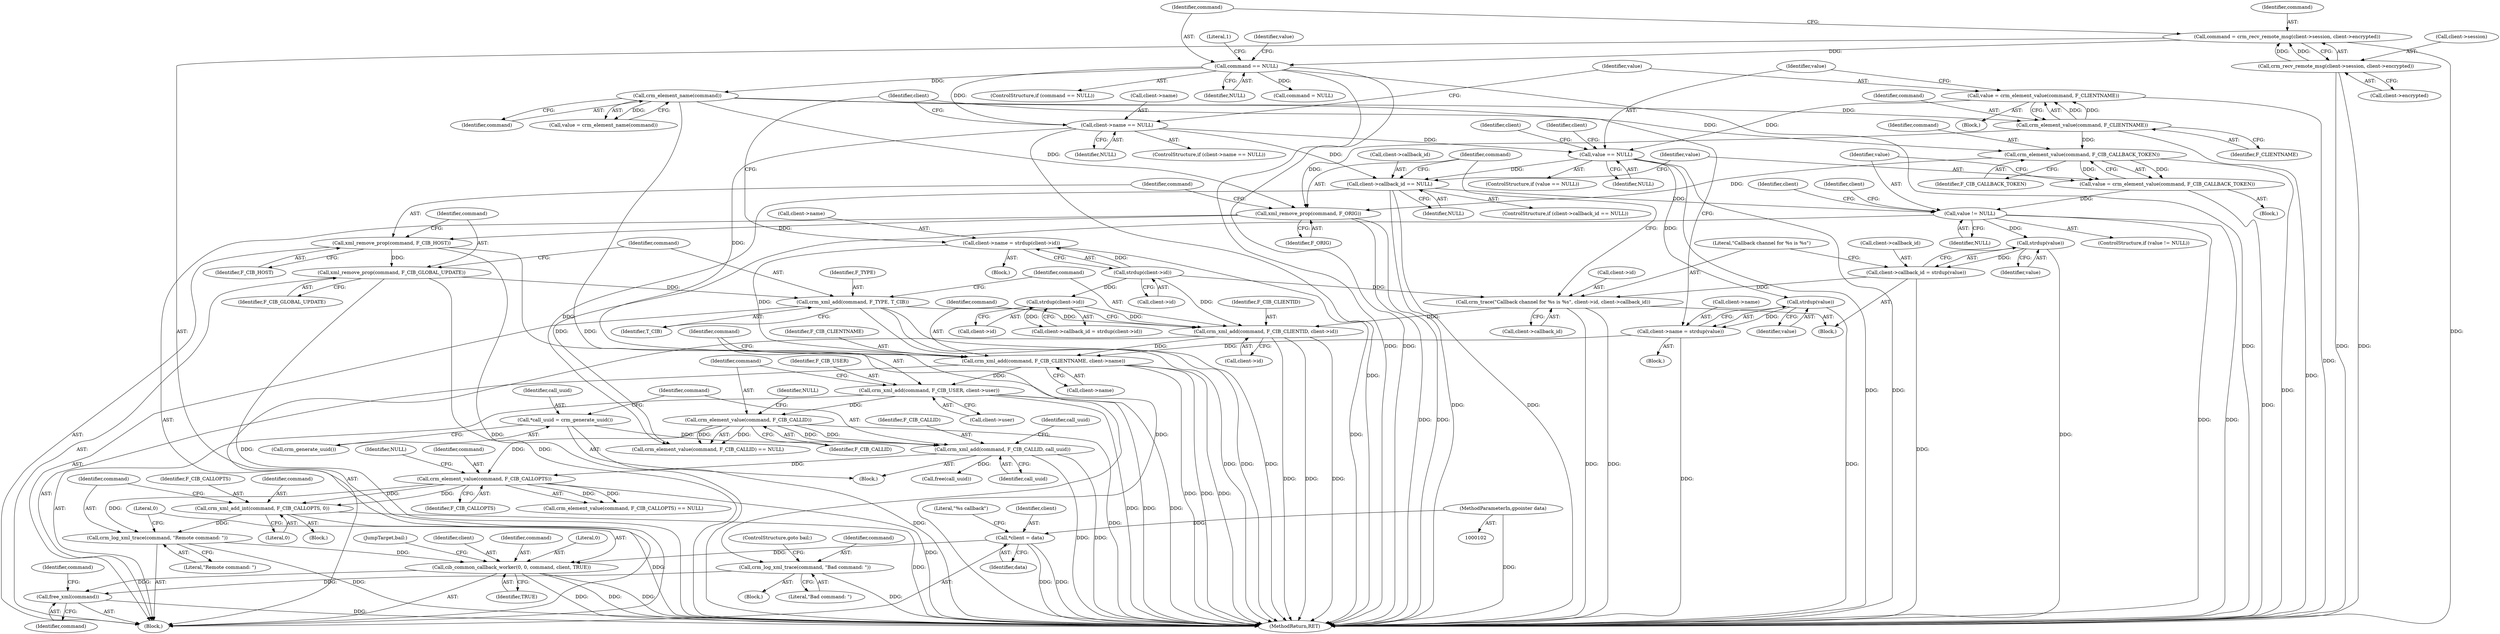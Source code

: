 digraph "0_pacemaker_564f7cc2a51dcd2f28ab12a13394f31be5aa3c93_3@API" {
"1000298" [label="(Call,free_xml(command))"];
"1000291" [label="(Call,cib_common_callback_worker(0, 0, command, client, TRUE))"];
"1000288" [label="(Call,crm_log_xml_trace(command, \"Remote command: \"))"];
"1000284" [label="(Call,crm_xml_add_int(command, F_CIB_CALLOPTS, 0))"];
"1000279" [label="(Call,crm_element_value(command, F_CIB_CALLOPTS))"];
"1000262" [label="(Call,crm_element_value(command, F_CIB_CALLID))"];
"1000254" [label="(Call,crm_xml_add(command, F_CIB_USER, client->user))"];
"1000248" [label="(Call,crm_xml_add(command, F_CIB_CLIENTNAME, client->name))"];
"1000242" [label="(Call,crm_xml_add(command, F_CIB_CLIENTID, client->id))"];
"1000238" [label="(Call,crm_xml_add(command, F_TYPE, T_CIB))"];
"1000235" [label="(Call,xml_remove_prop(command, F_CIB_GLOBAL_UPDATE))"];
"1000232" [label="(Call,xml_remove_prop(command, F_CIB_HOST))"];
"1000229" [label="(Call,xml_remove_prop(command, F_ORIG))"];
"1000144" [label="(Call,crm_element_name(command))"];
"1000135" [label="(Call,command == NULL)"];
"1000125" [label="(Call,command = crm_recv_remote_msg(client->session, client->encrypted))"];
"1000127" [label="(Call,crm_recv_remote_msg(client->session, client->encrypted))"];
"1000197" [label="(Call,crm_element_value(command, F_CIB_CALLBACK_TOKEN))"];
"1000164" [label="(Call,crm_element_value(command, F_CLIENTNAME))"];
"1000225" [label="(Call,strdup(client->id))"];
"1000176" [label="(Call,strdup(client->id))"];
"1000211" [label="(Call,crm_trace(\"Callback channel for %s is %s\", client->id, client->callback_id))"];
"1000205" [label="(Call,client->callback_id = strdup(value))"];
"1000209" [label="(Call,strdup(value))"];
"1000201" [label="(Call,value != NULL)"];
"1000195" [label="(Call,value = crm_element_value(command, F_CIB_CALLBACK_TOKEN))"];
"1000189" [label="(Call,client->callback_id == NULL)"];
"1000156" [label="(Call,client->name == NULL)"];
"1000168" [label="(Call,value == NULL)"];
"1000162" [label="(Call,value = crm_element_value(command, F_CLIENTNAME))"];
"1000172" [label="(Call,client->name = strdup(client->id))"];
"1000182" [label="(Call,client->name = strdup(value))"];
"1000186" [label="(Call,strdup(value))"];
"1000271" [label="(Call,crm_xml_add(command, F_CIB_CALLID, call_uuid))"];
"1000268" [label="(Call,*call_uuid = crm_generate_uuid())"];
"1000114" [label="(Call,*client = data)"];
"1000103" [label="(MethodParameterIn,gpointer data)"];
"1000151" [label="(Call,crm_log_xml_trace(command, \"Bad command: \"))"];
"1000249" [label="(Identifier,command)"];
"1000242" [label="(Call,crm_xml_add(command, F_CIB_CLIENTID, client->id))"];
"1000145" [label="(Identifier,command)"];
"1000193" [label="(Identifier,NULL)"];
"1000186" [label="(Call,strdup(value))"];
"1000183" [label="(Call,client->name)"];
"1000285" [label="(Identifier,command)"];
"1000287" [label="(Literal,0)"];
"1000265" [label="(Identifier,NULL)"];
"1000170" [label="(Identifier,NULL)"];
"1000234" [label="(Identifier,F_CIB_HOST)"];
"1000150" [label="(Block,)"];
"1000295" [label="(Identifier,client)"];
"1000163" [label="(Identifier,value)"];
"1000271" [label="(Call,crm_xml_add(command, F_CIB_CALLID, call_uuid))"];
"1000166" [label="(Identifier,F_CLIENTNAME)"];
"1000181" [label="(Block,)"];
"1000134" [label="(ControlStructure,if (command == NULL))"];
"1000116" [label="(Identifier,data)"];
"1000294" [label="(Identifier,command)"];
"1000190" [label="(Call,client->callback_id)"];
"1000194" [label="(Block,)"];
"1000281" [label="(Identifier,F_CIB_CALLOPTS)"];
"1000255" [label="(Identifier,command)"];
"1000263" [label="(Identifier,command)"];
"1000225" [label="(Call,strdup(client->id))"];
"1000276" [label="(Identifier,call_uuid)"];
"1000254" [label="(Call,crm_xml_add(command, F_CIB_USER, client->user))"];
"1000188" [label="(ControlStructure,if (client->callback_id == NULL))"];
"1000213" [label="(Call,client->id)"];
"1000251" [label="(Call,client->name)"];
"1000207" [label="(Identifier,client)"];
"1000205" [label="(Call,client->callback_id = strdup(value))"];
"1000279" [label="(Call,crm_element_value(command, F_CIB_CALLOPTS))"];
"1000202" [label="(Identifier,value)"];
"1000201" [label="(Call,value != NULL)"];
"1000154" [label="(ControlStructure,goto bail;)"];
"1000256" [label="(Identifier,F_CIB_USER)"];
"1000283" [label="(Block,)"];
"1000286" [label="(Identifier,F_CIB_CALLOPTS)"];
"1000240" [label="(Identifier,F_TYPE)"];
"1000278" [label="(Call,crm_element_value(command, F_CIB_CALLOPTS) == NULL)"];
"1000212" [label="(Literal,\"Callback channel for %s is %s\")"];
"1000189" [label="(Call,client->callback_id == NULL)"];
"1000237" [label="(Identifier,F_CIB_GLOBAL_UPDATE)"];
"1000296" [label="(Identifier,TRUE)"];
"1000284" [label="(Call,crm_xml_add_int(command, F_CIB_CALLOPTS, 0))"];
"1000206" [label="(Call,client->callback_id)"];
"1000164" [label="(Call,crm_element_value(command, F_CLIENTNAME))"];
"1000245" [label="(Call,client->id)"];
"1000305" [label="(MethodReturn,RET)"];
"1000168" [label="(Call,value == NULL)"];
"1000269" [label="(Identifier,call_uuid)"];
"1000226" [label="(Call,client->id)"];
"1000273" [label="(Identifier,F_CIB_CALLID)"];
"1000261" [label="(Call,crm_element_value(command, F_CIB_CALLID) == NULL)"];
"1000230" [label="(Identifier,command)"];
"1000297" [label="(JumpTarget,bail:)"];
"1000292" [label="(Literal,0)"];
"1000196" [label="(Identifier,value)"];
"1000229" [label="(Call,xml_remove_prop(command, F_ORIG))"];
"1000223" [label="(Identifier,client)"];
"1000157" [label="(Call,client->name)"];
"1000211" [label="(Call,crm_trace(\"Callback channel for %s is %s\", client->id, client->callback_id))"];
"1000153" [label="(Literal,\"Bad command: \")"];
"1000173" [label="(Call,client->name)"];
"1000291" [label="(Call,cib_common_callback_worker(0, 0, command, client, TRUE))"];
"1000156" [label="(Call,client->name == NULL)"];
"1000262" [label="(Call,crm_element_value(command, F_CIB_CALLID))"];
"1000210" [label="(Identifier,value)"];
"1000182" [label="(Call,client->name = strdup(value))"];
"1000290" [label="(Literal,\"Remote command: \")"];
"1000187" [label="(Identifier,value)"];
"1000270" [label="(Call,crm_generate_uuid())"];
"1000131" [label="(Call,client->encrypted)"];
"1000172" [label="(Call,client->name = strdup(client->id))"];
"1000241" [label="(Identifier,T_CIB)"];
"1000165" [label="(Identifier,command)"];
"1000232" [label="(Call,xml_remove_prop(command, F_CIB_HOST))"];
"1000209" [label="(Call,strdup(value))"];
"1000235" [label="(Call,xml_remove_prop(command, F_CIB_GLOBAL_UPDATE))"];
"1000161" [label="(Block,)"];
"1000257" [label="(Call,client->user)"];
"1000236" [label="(Identifier,command)"];
"1000137" [label="(Identifier,NULL)"];
"1000221" [label="(Call,client->callback_id = strdup(client->id))"];
"1000282" [label="(Identifier,NULL)"];
"1000199" [label="(Identifier,F_CIB_CALLBACK_TOKEN)"];
"1000155" [label="(ControlStructure,if (client->name == NULL))"];
"1000204" [label="(Block,)"];
"1000144" [label="(Call,crm_element_name(command))"];
"1000162" [label="(Call,value = crm_element_value(command, F_CLIENTNAME))"];
"1000136" [label="(Identifier,command)"];
"1000143" [label="(Identifier,value)"];
"1000177" [label="(Call,client->id)"];
"1000293" [label="(Literal,0)"];
"1000167" [label="(ControlStructure,if (value == NULL))"];
"1000184" [label="(Identifier,client)"];
"1000195" [label="(Call,value = crm_element_value(command, F_CIB_CALLBACK_TOKEN))"];
"1000174" [label="(Identifier,client)"];
"1000128" [label="(Call,client->session)"];
"1000274" [label="(Identifier,call_uuid)"];
"1000298" [label="(Call,free_xml(command))"];
"1000238" [label="(Call,crm_xml_add(command, F_TYPE, T_CIB))"];
"1000191" [label="(Identifier,client)"];
"1000171" [label="(Block,)"];
"1000151" [label="(Call,crm_log_xml_trace(command, \"Bad command: \"))"];
"1000264" [label="(Identifier,F_CIB_CALLID)"];
"1000280" [label="(Identifier,command)"];
"1000239" [label="(Identifier,command)"];
"1000141" [label="(Literal,1)"];
"1000216" [label="(Call,client->callback_id)"];
"1000272" [label="(Identifier,command)"];
"1000160" [label="(Identifier,NULL)"];
"1000118" [label="(Literal,\"%s callback\")"];
"1000266" [label="(Block,)"];
"1000268" [label="(Call,*call_uuid = crm_generate_uuid())"];
"1000203" [label="(Identifier,NULL)"];
"1000300" [label="(Call,command = NULL)"];
"1000142" [label="(Call,value = crm_element_name(command))"];
"1000115" [label="(Identifier,client)"];
"1000233" [label="(Identifier,command)"];
"1000244" [label="(Identifier,F_CIB_CLIENTID)"];
"1000197" [label="(Call,crm_element_value(command, F_CIB_CALLBACK_TOKEN))"];
"1000248" [label="(Call,crm_xml_add(command, F_CIB_CLIENTNAME, client->name))"];
"1000250" [label="(Identifier,F_CIB_CLIENTNAME)"];
"1000176" [label="(Call,strdup(client->id))"];
"1000288" [label="(Call,crm_log_xml_trace(command, \"Remote command: \"))"];
"1000275" [label="(Call,free(call_uuid))"];
"1000114" [label="(Call,*client = data)"];
"1000126" [label="(Identifier,command)"];
"1000299" [label="(Identifier,command)"];
"1000243" [label="(Identifier,command)"];
"1000152" [label="(Identifier,command)"];
"1000127" [label="(Call,crm_recv_remote_msg(client->session, client->encrypted))"];
"1000125" [label="(Call,command = crm_recv_remote_msg(client->session, client->encrypted))"];
"1000198" [label="(Identifier,command)"];
"1000135" [label="(Call,command == NULL)"];
"1000289" [label="(Identifier,command)"];
"1000301" [label="(Identifier,command)"];
"1000169" [label="(Identifier,value)"];
"1000231" [label="(Identifier,F_ORIG)"];
"1000104" [label="(Block,)"];
"1000200" [label="(ControlStructure,if (value != NULL))"];
"1000103" [label="(MethodParameterIn,gpointer data)"];
"1000298" -> "1000104"  [label="AST: "];
"1000298" -> "1000299"  [label="CFG: "];
"1000299" -> "1000298"  [label="AST: "];
"1000301" -> "1000298"  [label="CFG: "];
"1000298" -> "1000305"  [label="DDG: "];
"1000291" -> "1000298"  [label="DDG: "];
"1000151" -> "1000298"  [label="DDG: "];
"1000291" -> "1000104"  [label="AST: "];
"1000291" -> "1000296"  [label="CFG: "];
"1000292" -> "1000291"  [label="AST: "];
"1000293" -> "1000291"  [label="AST: "];
"1000294" -> "1000291"  [label="AST: "];
"1000295" -> "1000291"  [label="AST: "];
"1000296" -> "1000291"  [label="AST: "];
"1000297" -> "1000291"  [label="CFG: "];
"1000291" -> "1000305"  [label="DDG: "];
"1000291" -> "1000305"  [label="DDG: "];
"1000291" -> "1000305"  [label="DDG: "];
"1000288" -> "1000291"  [label="DDG: "];
"1000114" -> "1000291"  [label="DDG: "];
"1000288" -> "1000104"  [label="AST: "];
"1000288" -> "1000290"  [label="CFG: "];
"1000289" -> "1000288"  [label="AST: "];
"1000290" -> "1000288"  [label="AST: "];
"1000292" -> "1000288"  [label="CFG: "];
"1000288" -> "1000305"  [label="DDG: "];
"1000284" -> "1000288"  [label="DDG: "];
"1000279" -> "1000288"  [label="DDG: "];
"1000284" -> "1000283"  [label="AST: "];
"1000284" -> "1000287"  [label="CFG: "];
"1000285" -> "1000284"  [label="AST: "];
"1000286" -> "1000284"  [label="AST: "];
"1000287" -> "1000284"  [label="AST: "];
"1000289" -> "1000284"  [label="CFG: "];
"1000284" -> "1000305"  [label="DDG: "];
"1000284" -> "1000305"  [label="DDG: "];
"1000279" -> "1000284"  [label="DDG: "];
"1000279" -> "1000284"  [label="DDG: "];
"1000279" -> "1000278"  [label="AST: "];
"1000279" -> "1000281"  [label="CFG: "];
"1000280" -> "1000279"  [label="AST: "];
"1000281" -> "1000279"  [label="AST: "];
"1000282" -> "1000279"  [label="CFG: "];
"1000279" -> "1000305"  [label="DDG: "];
"1000279" -> "1000278"  [label="DDG: "];
"1000279" -> "1000278"  [label="DDG: "];
"1000262" -> "1000279"  [label="DDG: "];
"1000271" -> "1000279"  [label="DDG: "];
"1000262" -> "1000261"  [label="AST: "];
"1000262" -> "1000264"  [label="CFG: "];
"1000263" -> "1000262"  [label="AST: "];
"1000264" -> "1000262"  [label="AST: "];
"1000265" -> "1000262"  [label="CFG: "];
"1000262" -> "1000305"  [label="DDG: "];
"1000262" -> "1000261"  [label="DDG: "];
"1000262" -> "1000261"  [label="DDG: "];
"1000254" -> "1000262"  [label="DDG: "];
"1000262" -> "1000271"  [label="DDG: "];
"1000262" -> "1000271"  [label="DDG: "];
"1000254" -> "1000104"  [label="AST: "];
"1000254" -> "1000257"  [label="CFG: "];
"1000255" -> "1000254"  [label="AST: "];
"1000256" -> "1000254"  [label="AST: "];
"1000257" -> "1000254"  [label="AST: "];
"1000263" -> "1000254"  [label="CFG: "];
"1000254" -> "1000305"  [label="DDG: "];
"1000254" -> "1000305"  [label="DDG: "];
"1000254" -> "1000305"  [label="DDG: "];
"1000248" -> "1000254"  [label="DDG: "];
"1000248" -> "1000104"  [label="AST: "];
"1000248" -> "1000251"  [label="CFG: "];
"1000249" -> "1000248"  [label="AST: "];
"1000250" -> "1000248"  [label="AST: "];
"1000251" -> "1000248"  [label="AST: "];
"1000255" -> "1000248"  [label="CFG: "];
"1000248" -> "1000305"  [label="DDG: "];
"1000248" -> "1000305"  [label="DDG: "];
"1000248" -> "1000305"  [label="DDG: "];
"1000242" -> "1000248"  [label="DDG: "];
"1000156" -> "1000248"  [label="DDG: "];
"1000172" -> "1000248"  [label="DDG: "];
"1000182" -> "1000248"  [label="DDG: "];
"1000242" -> "1000104"  [label="AST: "];
"1000242" -> "1000245"  [label="CFG: "];
"1000243" -> "1000242"  [label="AST: "];
"1000244" -> "1000242"  [label="AST: "];
"1000245" -> "1000242"  [label="AST: "];
"1000249" -> "1000242"  [label="CFG: "];
"1000242" -> "1000305"  [label="DDG: "];
"1000242" -> "1000305"  [label="DDG: "];
"1000242" -> "1000305"  [label="DDG: "];
"1000238" -> "1000242"  [label="DDG: "];
"1000225" -> "1000242"  [label="DDG: "];
"1000211" -> "1000242"  [label="DDG: "];
"1000176" -> "1000242"  [label="DDG: "];
"1000238" -> "1000104"  [label="AST: "];
"1000238" -> "1000241"  [label="CFG: "];
"1000239" -> "1000238"  [label="AST: "];
"1000240" -> "1000238"  [label="AST: "];
"1000241" -> "1000238"  [label="AST: "];
"1000243" -> "1000238"  [label="CFG: "];
"1000238" -> "1000305"  [label="DDG: "];
"1000238" -> "1000305"  [label="DDG: "];
"1000238" -> "1000305"  [label="DDG: "];
"1000235" -> "1000238"  [label="DDG: "];
"1000235" -> "1000104"  [label="AST: "];
"1000235" -> "1000237"  [label="CFG: "];
"1000236" -> "1000235"  [label="AST: "];
"1000237" -> "1000235"  [label="AST: "];
"1000239" -> "1000235"  [label="CFG: "];
"1000235" -> "1000305"  [label="DDG: "];
"1000235" -> "1000305"  [label="DDG: "];
"1000232" -> "1000235"  [label="DDG: "];
"1000232" -> "1000104"  [label="AST: "];
"1000232" -> "1000234"  [label="CFG: "];
"1000233" -> "1000232"  [label="AST: "];
"1000234" -> "1000232"  [label="AST: "];
"1000236" -> "1000232"  [label="CFG: "];
"1000232" -> "1000305"  [label="DDG: "];
"1000232" -> "1000305"  [label="DDG: "];
"1000229" -> "1000232"  [label="DDG: "];
"1000229" -> "1000104"  [label="AST: "];
"1000229" -> "1000231"  [label="CFG: "];
"1000230" -> "1000229"  [label="AST: "];
"1000231" -> "1000229"  [label="AST: "];
"1000233" -> "1000229"  [label="CFG: "];
"1000229" -> "1000305"  [label="DDG: "];
"1000229" -> "1000305"  [label="DDG: "];
"1000144" -> "1000229"  [label="DDG: "];
"1000197" -> "1000229"  [label="DDG: "];
"1000164" -> "1000229"  [label="DDG: "];
"1000144" -> "1000142"  [label="AST: "];
"1000144" -> "1000145"  [label="CFG: "];
"1000145" -> "1000144"  [label="AST: "];
"1000142" -> "1000144"  [label="CFG: "];
"1000144" -> "1000142"  [label="DDG: "];
"1000135" -> "1000144"  [label="DDG: "];
"1000144" -> "1000151"  [label="DDG: "];
"1000144" -> "1000164"  [label="DDG: "];
"1000144" -> "1000197"  [label="DDG: "];
"1000135" -> "1000134"  [label="AST: "];
"1000135" -> "1000137"  [label="CFG: "];
"1000136" -> "1000135"  [label="AST: "];
"1000137" -> "1000135"  [label="AST: "];
"1000141" -> "1000135"  [label="CFG: "];
"1000143" -> "1000135"  [label="CFG: "];
"1000135" -> "1000305"  [label="DDG: "];
"1000135" -> "1000305"  [label="DDG: "];
"1000135" -> "1000305"  [label="DDG: "];
"1000125" -> "1000135"  [label="DDG: "];
"1000135" -> "1000156"  [label="DDG: "];
"1000135" -> "1000300"  [label="DDG: "];
"1000125" -> "1000104"  [label="AST: "];
"1000125" -> "1000127"  [label="CFG: "];
"1000126" -> "1000125"  [label="AST: "];
"1000127" -> "1000125"  [label="AST: "];
"1000136" -> "1000125"  [label="CFG: "];
"1000125" -> "1000305"  [label="DDG: "];
"1000127" -> "1000125"  [label="DDG: "];
"1000127" -> "1000125"  [label="DDG: "];
"1000127" -> "1000131"  [label="CFG: "];
"1000128" -> "1000127"  [label="AST: "];
"1000131" -> "1000127"  [label="AST: "];
"1000127" -> "1000305"  [label="DDG: "];
"1000127" -> "1000305"  [label="DDG: "];
"1000197" -> "1000195"  [label="AST: "];
"1000197" -> "1000199"  [label="CFG: "];
"1000198" -> "1000197"  [label="AST: "];
"1000199" -> "1000197"  [label="AST: "];
"1000195" -> "1000197"  [label="CFG: "];
"1000197" -> "1000305"  [label="DDG: "];
"1000197" -> "1000195"  [label="DDG: "];
"1000197" -> "1000195"  [label="DDG: "];
"1000164" -> "1000197"  [label="DDG: "];
"1000164" -> "1000162"  [label="AST: "];
"1000164" -> "1000166"  [label="CFG: "];
"1000165" -> "1000164"  [label="AST: "];
"1000166" -> "1000164"  [label="AST: "];
"1000162" -> "1000164"  [label="CFG: "];
"1000164" -> "1000305"  [label="DDG: "];
"1000164" -> "1000162"  [label="DDG: "];
"1000164" -> "1000162"  [label="DDG: "];
"1000225" -> "1000221"  [label="AST: "];
"1000225" -> "1000226"  [label="CFG: "];
"1000226" -> "1000225"  [label="AST: "];
"1000221" -> "1000225"  [label="CFG: "];
"1000225" -> "1000221"  [label="DDG: "];
"1000176" -> "1000225"  [label="DDG: "];
"1000176" -> "1000172"  [label="AST: "];
"1000176" -> "1000177"  [label="CFG: "];
"1000177" -> "1000176"  [label="AST: "];
"1000172" -> "1000176"  [label="CFG: "];
"1000176" -> "1000172"  [label="DDG: "];
"1000176" -> "1000211"  [label="DDG: "];
"1000211" -> "1000204"  [label="AST: "];
"1000211" -> "1000216"  [label="CFG: "];
"1000212" -> "1000211"  [label="AST: "];
"1000213" -> "1000211"  [label="AST: "];
"1000216" -> "1000211"  [label="AST: "];
"1000230" -> "1000211"  [label="CFG: "];
"1000211" -> "1000305"  [label="DDG: "];
"1000211" -> "1000305"  [label="DDG: "];
"1000205" -> "1000211"  [label="DDG: "];
"1000205" -> "1000204"  [label="AST: "];
"1000205" -> "1000209"  [label="CFG: "];
"1000206" -> "1000205"  [label="AST: "];
"1000209" -> "1000205"  [label="AST: "];
"1000212" -> "1000205"  [label="CFG: "];
"1000205" -> "1000305"  [label="DDG: "];
"1000209" -> "1000205"  [label="DDG: "];
"1000209" -> "1000210"  [label="CFG: "];
"1000210" -> "1000209"  [label="AST: "];
"1000209" -> "1000305"  [label="DDG: "];
"1000201" -> "1000209"  [label="DDG: "];
"1000201" -> "1000200"  [label="AST: "];
"1000201" -> "1000203"  [label="CFG: "];
"1000202" -> "1000201"  [label="AST: "];
"1000203" -> "1000201"  [label="AST: "];
"1000207" -> "1000201"  [label="CFG: "];
"1000223" -> "1000201"  [label="CFG: "];
"1000201" -> "1000305"  [label="DDG: "];
"1000201" -> "1000305"  [label="DDG: "];
"1000195" -> "1000201"  [label="DDG: "];
"1000189" -> "1000201"  [label="DDG: "];
"1000201" -> "1000261"  [label="DDG: "];
"1000195" -> "1000194"  [label="AST: "];
"1000196" -> "1000195"  [label="AST: "];
"1000202" -> "1000195"  [label="CFG: "];
"1000195" -> "1000305"  [label="DDG: "];
"1000189" -> "1000188"  [label="AST: "];
"1000189" -> "1000193"  [label="CFG: "];
"1000190" -> "1000189"  [label="AST: "];
"1000193" -> "1000189"  [label="AST: "];
"1000196" -> "1000189"  [label="CFG: "];
"1000230" -> "1000189"  [label="CFG: "];
"1000189" -> "1000305"  [label="DDG: "];
"1000189" -> "1000305"  [label="DDG: "];
"1000156" -> "1000189"  [label="DDG: "];
"1000168" -> "1000189"  [label="DDG: "];
"1000189" -> "1000261"  [label="DDG: "];
"1000156" -> "1000155"  [label="AST: "];
"1000156" -> "1000160"  [label="CFG: "];
"1000157" -> "1000156"  [label="AST: "];
"1000160" -> "1000156"  [label="AST: "];
"1000163" -> "1000156"  [label="CFG: "];
"1000191" -> "1000156"  [label="CFG: "];
"1000156" -> "1000305"  [label="DDG: "];
"1000156" -> "1000168"  [label="DDG: "];
"1000168" -> "1000167"  [label="AST: "];
"1000168" -> "1000170"  [label="CFG: "];
"1000169" -> "1000168"  [label="AST: "];
"1000170" -> "1000168"  [label="AST: "];
"1000174" -> "1000168"  [label="CFG: "];
"1000184" -> "1000168"  [label="CFG: "];
"1000168" -> "1000305"  [label="DDG: "];
"1000168" -> "1000305"  [label="DDG: "];
"1000162" -> "1000168"  [label="DDG: "];
"1000168" -> "1000186"  [label="DDG: "];
"1000162" -> "1000161"  [label="AST: "];
"1000163" -> "1000162"  [label="AST: "];
"1000169" -> "1000162"  [label="CFG: "];
"1000162" -> "1000305"  [label="DDG: "];
"1000172" -> "1000171"  [label="AST: "];
"1000173" -> "1000172"  [label="AST: "];
"1000191" -> "1000172"  [label="CFG: "];
"1000172" -> "1000305"  [label="DDG: "];
"1000182" -> "1000181"  [label="AST: "];
"1000182" -> "1000186"  [label="CFG: "];
"1000183" -> "1000182"  [label="AST: "];
"1000186" -> "1000182"  [label="AST: "];
"1000191" -> "1000182"  [label="CFG: "];
"1000182" -> "1000305"  [label="DDG: "];
"1000186" -> "1000182"  [label="DDG: "];
"1000186" -> "1000187"  [label="CFG: "];
"1000187" -> "1000186"  [label="AST: "];
"1000186" -> "1000305"  [label="DDG: "];
"1000271" -> "1000266"  [label="AST: "];
"1000271" -> "1000274"  [label="CFG: "];
"1000272" -> "1000271"  [label="AST: "];
"1000273" -> "1000271"  [label="AST: "];
"1000274" -> "1000271"  [label="AST: "];
"1000276" -> "1000271"  [label="CFG: "];
"1000271" -> "1000305"  [label="DDG: "];
"1000271" -> "1000305"  [label="DDG: "];
"1000268" -> "1000271"  [label="DDG: "];
"1000271" -> "1000275"  [label="DDG: "];
"1000268" -> "1000266"  [label="AST: "];
"1000268" -> "1000270"  [label="CFG: "];
"1000269" -> "1000268"  [label="AST: "];
"1000270" -> "1000268"  [label="AST: "];
"1000272" -> "1000268"  [label="CFG: "];
"1000268" -> "1000305"  [label="DDG: "];
"1000114" -> "1000104"  [label="AST: "];
"1000114" -> "1000116"  [label="CFG: "];
"1000115" -> "1000114"  [label="AST: "];
"1000116" -> "1000114"  [label="AST: "];
"1000118" -> "1000114"  [label="CFG: "];
"1000114" -> "1000305"  [label="DDG: "];
"1000114" -> "1000305"  [label="DDG: "];
"1000103" -> "1000114"  [label="DDG: "];
"1000103" -> "1000102"  [label="AST: "];
"1000103" -> "1000305"  [label="DDG: "];
"1000151" -> "1000150"  [label="AST: "];
"1000151" -> "1000153"  [label="CFG: "];
"1000152" -> "1000151"  [label="AST: "];
"1000153" -> "1000151"  [label="AST: "];
"1000154" -> "1000151"  [label="CFG: "];
"1000151" -> "1000305"  [label="DDG: "];
}

